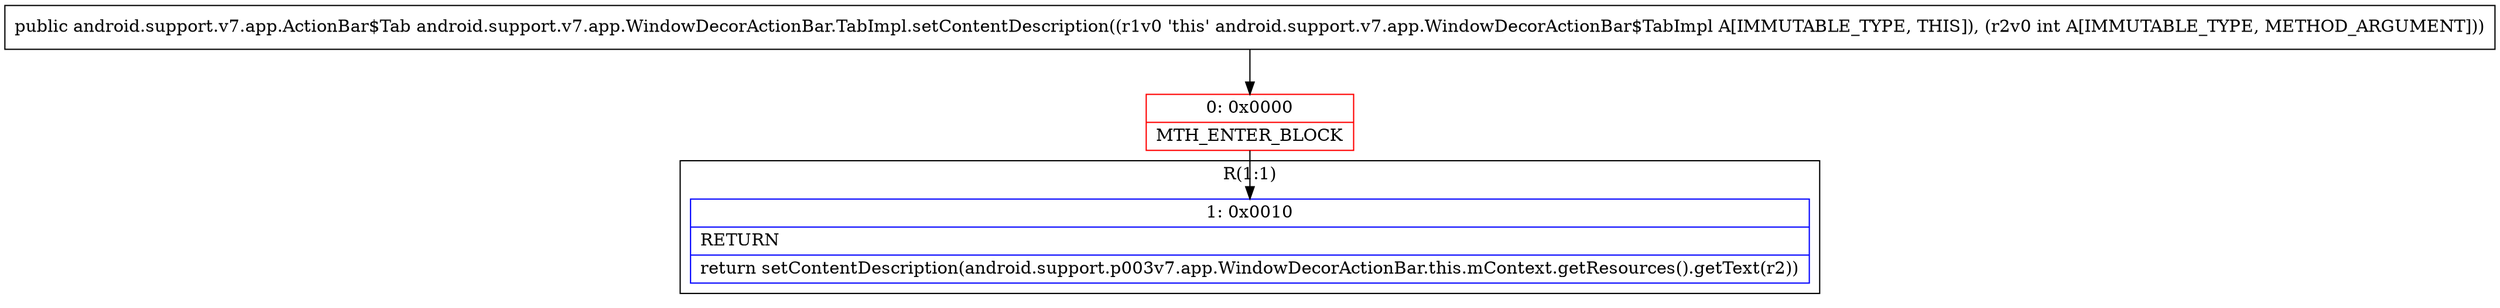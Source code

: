 digraph "CFG forandroid.support.v7.app.WindowDecorActionBar.TabImpl.setContentDescription(I)Landroid\/support\/v7\/app\/ActionBar$Tab;" {
subgraph cluster_Region_1157922527 {
label = "R(1:1)";
node [shape=record,color=blue];
Node_1 [shape=record,label="{1\:\ 0x0010|RETURN\l|return setContentDescription(android.support.p003v7.app.WindowDecorActionBar.this.mContext.getResources().getText(r2))\l}"];
}
Node_0 [shape=record,color=red,label="{0\:\ 0x0000|MTH_ENTER_BLOCK\l}"];
MethodNode[shape=record,label="{public android.support.v7.app.ActionBar$Tab android.support.v7.app.WindowDecorActionBar.TabImpl.setContentDescription((r1v0 'this' android.support.v7.app.WindowDecorActionBar$TabImpl A[IMMUTABLE_TYPE, THIS]), (r2v0 int A[IMMUTABLE_TYPE, METHOD_ARGUMENT])) }"];
MethodNode -> Node_0;
Node_0 -> Node_1;
}

